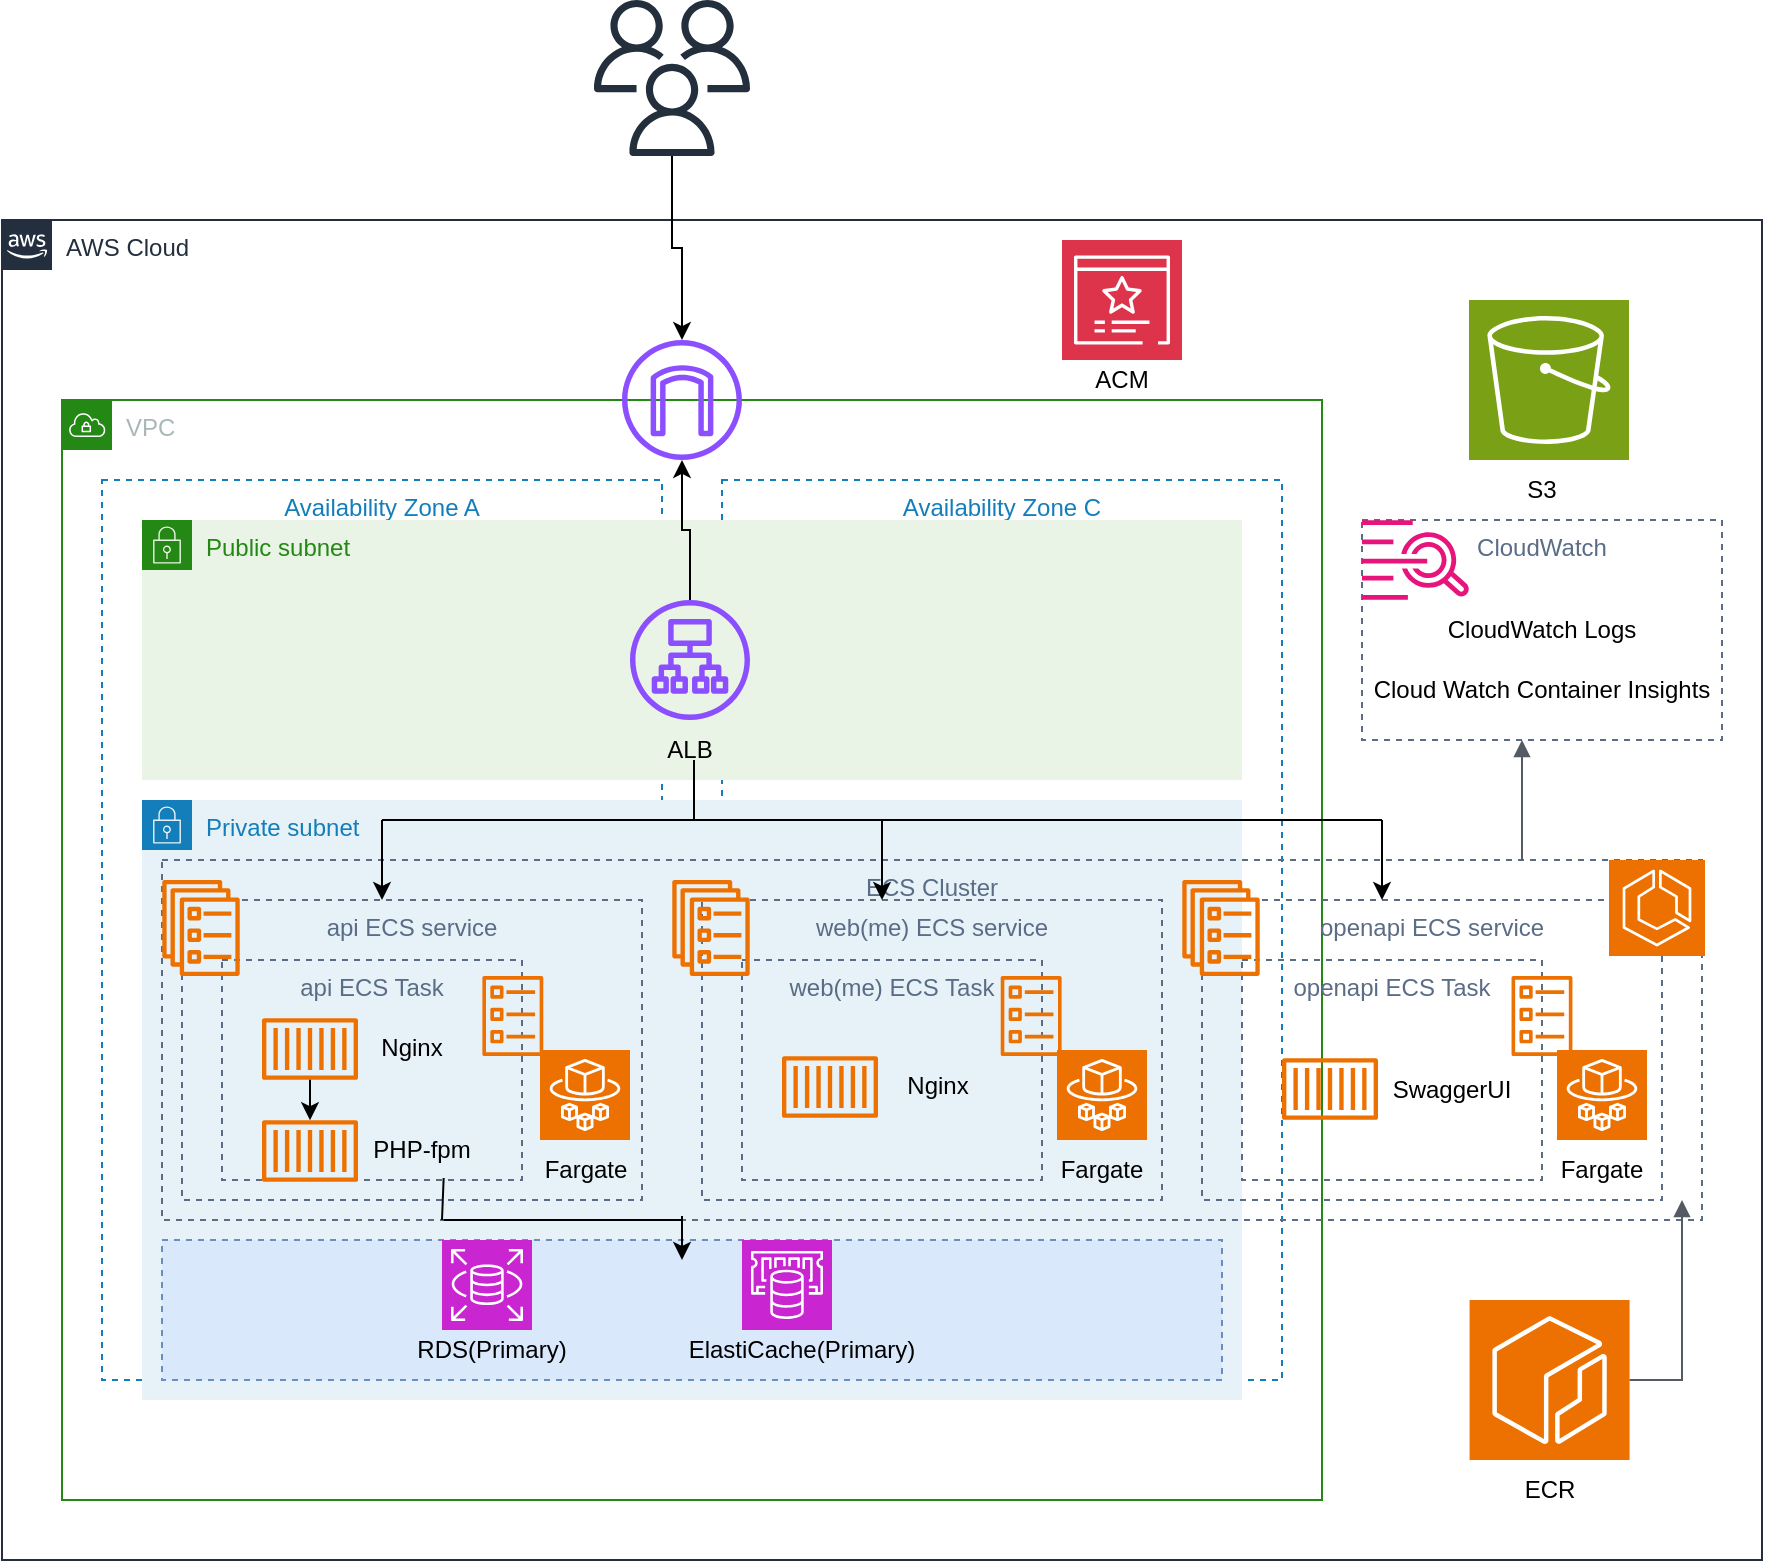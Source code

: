 <mxfile version="22.0.8" type="github">
  <diagram name="ページ1" id="VxB_GVobbM8i8LAS6BF4">
    <mxGraphModel dx="1364" dy="803" grid="1" gridSize="10" guides="1" tooltips="1" connect="1" arrows="1" fold="1" page="1" pageScale="1" pageWidth="827" pageHeight="1169" math="0" shadow="0">
      <root>
        <mxCell id="0" />
        <mxCell id="1" style="locked=1;" parent="0" />
        <object label="aws" id="681i_KaweEwo4j3Ua619-28">
          <mxCell style="locked=1;" parent="0" />
        </object>
        <mxCell id="681i_KaweEwo4j3Ua619-29" value="AWS Cloud" style="points=[[0,0],[0.25,0],[0.5,0],[0.75,0],[1,0],[1,0.25],[1,0.5],[1,0.75],[1,1],[0.75,1],[0.5,1],[0.25,1],[0,1],[0,0.75],[0,0.5],[0,0.25]];outlineConnect=0;gradientColor=none;html=1;whiteSpace=wrap;fontSize=12;fontStyle=0;container=1;pointerEvents=0;collapsible=0;recursiveResize=0;shape=mxgraph.aws4.group;grIcon=mxgraph.aws4.group_aws_cloud_alt;strokeColor=#232F3E;fillColor=none;verticalAlign=top;align=left;spacingLeft=30;fontColor=#232F3E;dashed=0;" vertex="1" parent="681i_KaweEwo4j3Ua619-28">
          <mxGeometry x="40" y="170" width="880" height="670" as="geometry" />
        </mxCell>
        <mxCell id="681i_KaweEwo4j3Ua619-30" value="vpc" style="locked=1;" parent="0" />
        <mxCell id="681i_KaweEwo4j3Ua619-31" value="VPC" style="points=[[0,0],[0.25,0],[0.5,0],[0.75,0],[1,0],[1,0.25],[1,0.5],[1,0.75],[1,1],[0.75,1],[0.5,1],[0.25,1],[0,1],[0,0.75],[0,0.5],[0,0.25]];outlineConnect=0;gradientColor=none;html=1;whiteSpace=wrap;fontSize=12;fontStyle=0;container=1;pointerEvents=0;collapsible=0;recursiveResize=0;shape=mxgraph.aws4.group;grIcon=mxgraph.aws4.group_vpc;strokeColor=#248814;fillColor=none;verticalAlign=top;align=left;spacingLeft=30;fontColor=#AAB7B8;dashed=0;" vertex="1" parent="681i_KaweEwo4j3Ua619-30">
          <mxGeometry x="70" y="260" width="630" height="550" as="geometry" />
        </mxCell>
        <mxCell id="681i_KaweEwo4j3Ua619-34" value="Availability Zone C" style="fillColor=none;strokeColor=#147EBA;dashed=1;verticalAlign=top;fontStyle=0;fontColor=#147EBA;whiteSpace=wrap;html=1;" vertex="1" parent="681i_KaweEwo4j3Ua619-31">
          <mxGeometry x="330" y="40" width="280" height="450" as="geometry" />
        </mxCell>
        <mxCell id="681i_KaweEwo4j3Ua619-33" value="Availability Zone A" style="fillColor=none;strokeColor=#147EBA;dashed=1;verticalAlign=top;fontStyle=0;fontColor=#147EBA;whiteSpace=wrap;html=1;" vertex="1" parent="681i_KaweEwo4j3Ua619-31">
          <mxGeometry x="20" y="40" width="280" height="450" as="geometry" />
        </mxCell>
        <mxCell id="681i_KaweEwo4j3Ua619-32" value="az" style="locked=1;" parent="0" />
        <mxCell id="681i_KaweEwo4j3Ua619-35" value="subnet" style="locked=1;" parent="0" />
        <mxCell id="681i_KaweEwo4j3Ua619-36" value="Private subnet" style="points=[[0,0],[0.25,0],[0.5,0],[0.75,0],[1,0],[1,0.25],[1,0.5],[1,0.75],[1,1],[0.75,1],[0.5,1],[0.25,1],[0,1],[0,0.75],[0,0.5],[0,0.25]];outlineConnect=0;gradientColor=none;html=1;whiteSpace=wrap;fontSize=12;fontStyle=0;container=1;pointerEvents=0;collapsible=0;recursiveResize=0;shape=mxgraph.aws4.group;grIcon=mxgraph.aws4.group_security_group;grStroke=0;strokeColor=#147EBA;fillColor=#E6F2F8;verticalAlign=top;align=left;spacingLeft=30;fontColor=#147EBA;dashed=0;" vertex="1" parent="681i_KaweEwo4j3Ua619-35">
          <mxGeometry x="110" y="460" width="550" height="300" as="geometry" />
        </mxCell>
        <mxCell id="681i_KaweEwo4j3Ua619-37" value="Public subnet" style="points=[[0,0],[0.25,0],[0.5,0],[0.75,0],[1,0],[1,0.25],[1,0.5],[1,0.75],[1,1],[0.75,1],[0.5,1],[0.25,1],[0,1],[0,0.75],[0,0.5],[0,0.25]];outlineConnect=0;gradientColor=none;html=1;whiteSpace=wrap;fontSize=12;fontStyle=0;container=1;pointerEvents=0;collapsible=0;recursiveResize=0;shape=mxgraph.aws4.group;grIcon=mxgraph.aws4.group_security_group;grStroke=0;strokeColor=#248814;fillColor=#E9F3E6;verticalAlign=top;align=left;spacingLeft=30;fontColor=#248814;dashed=0;" vertex="1" parent="681i_KaweEwo4j3Ua619-35">
          <mxGeometry x="110" y="320" width="550" height="130" as="geometry" />
        </mxCell>
        <mxCell id="681i_KaweEwo4j3Ua619-60" value="ecs-cluster" style="locked=1;" parent="0" />
        <mxCell id="681i_KaweEwo4j3Ua619-61" value="ECS Cluster" style="fillColor=none;strokeColor=#5A6C86;dashed=1;verticalAlign=top;fontStyle=0;fontColor=#5A6C86;whiteSpace=wrap;html=1;" vertex="1" parent="681i_KaweEwo4j3Ua619-60">
          <mxGeometry x="120" y="490" width="770" height="180" as="geometry" />
        </mxCell>
        <mxCell id="681i_KaweEwo4j3Ua619-79" value="ecs-service" style="locked=1;" parent="0" />
        <mxCell id="681i_KaweEwo4j3Ua619-80" value="api ECS service" style="fillColor=none;strokeColor=#5A6C86;dashed=1;verticalAlign=top;fontStyle=0;fontColor=#5A6C86;whiteSpace=wrap;html=1;" vertex="1" parent="681i_KaweEwo4j3Ua619-79">
          <mxGeometry x="130" y="510" width="230" height="150" as="geometry" />
        </mxCell>
        <mxCell id="681i_KaweEwo4j3Ua619-81" value="openapi ECS service" style="fillColor=none;strokeColor=#5A6C86;dashed=1;verticalAlign=top;fontStyle=0;fontColor=#5A6C86;whiteSpace=wrap;html=1;" vertex="1" parent="681i_KaweEwo4j3Ua619-79">
          <mxGeometry x="640" y="510" width="230" height="150" as="geometry" />
        </mxCell>
        <mxCell id="681i_KaweEwo4j3Ua619-82" value="web(me) ECS service" style="fillColor=none;strokeColor=#5A6C86;dashed=1;verticalAlign=top;fontStyle=0;fontColor=#5A6C86;whiteSpace=wrap;html=1;" vertex="1" parent="681i_KaweEwo4j3Ua619-79">
          <mxGeometry x="390" y="510" width="230" height="150" as="geometry" />
        </mxCell>
        <mxCell id="681i_KaweEwo4j3Ua619-88" value="ecs-task" style="locked=1;" parent="0" />
        <mxCell id="681i_KaweEwo4j3Ua619-89" value="api ECS Task" style="fillColor=none;strokeColor=#5A6C86;dashed=1;verticalAlign=top;fontStyle=0;fontColor=#5A6C86;whiteSpace=wrap;html=1;" vertex="1" parent="681i_KaweEwo4j3Ua619-88">
          <mxGeometry x="150" y="540" width="150" height="110" as="geometry" />
        </mxCell>
        <mxCell id="681i_KaweEwo4j3Ua619-90" value="web(me) ECS Task" style="fillColor=none;strokeColor=#5A6C86;dashed=1;verticalAlign=top;fontStyle=0;fontColor=#5A6C86;whiteSpace=wrap;html=1;" vertex="1" parent="681i_KaweEwo4j3Ua619-88">
          <mxGeometry x="410" y="540" width="150" height="110" as="geometry" />
        </mxCell>
        <mxCell id="681i_KaweEwo4j3Ua619-91" value="openapi ECS Task" style="fillColor=none;strokeColor=#5A6C86;dashed=1;verticalAlign=top;fontStyle=0;fontColor=#5A6C86;whiteSpace=wrap;html=1;" vertex="1" parent="681i_KaweEwo4j3Ua619-88">
          <mxGeometry x="660" y="540" width="150" height="110" as="geometry" />
        </mxCell>
        <mxCell id="681i_KaweEwo4j3Ua619-46" value="object-group" style="locked=1;" parent="0" />
        <mxCell id="681i_KaweEwo4j3Ua619-47" value="" style="fillColor=#dae8fc;strokeColor=#6c8ebf;dashed=1;verticalAlign=top;fontStyle=0;whiteSpace=wrap;html=1;" vertex="1" parent="681i_KaweEwo4j3Ua619-46">
          <mxGeometry x="120" y="680" width="530" height="70" as="geometry" />
        </mxCell>
        <mxCell id="681i_KaweEwo4j3Ua619-54" value="CloudWatch" style="fillColor=none;strokeColor=#5A6C86;dashed=1;verticalAlign=top;fontStyle=0;fontColor=#5A6C86;whiteSpace=wrap;html=1;" vertex="1" parent="681i_KaweEwo4j3Ua619-46">
          <mxGeometry x="720" y="320" width="180" height="110" as="geometry" />
        </mxCell>
        <object label="object" id="681i_KaweEwo4j3Ua619-38">
          <mxCell style="" parent="0" />
        </object>
        <mxCell id="681i_KaweEwo4j3Ua619-39" value="" style="sketch=0;points=[[0,0,0],[0.25,0,0],[0.5,0,0],[0.75,0,0],[1,0,0],[0,1,0],[0.25,1,0],[0.5,1,0],[0.75,1,0],[1,1,0],[0,0.25,0],[0,0.5,0],[0,0.75,0],[1,0.25,0],[1,0.5,0],[1,0.75,0]];outlineConnect=0;fontColor=#232F3E;fillColor=#7AA116;strokeColor=#ffffff;dashed=0;verticalLabelPosition=bottom;verticalAlign=top;align=center;html=1;fontSize=12;fontStyle=0;aspect=fixed;shape=mxgraph.aws4.resourceIcon;resIcon=mxgraph.aws4.s3;" vertex="1" parent="681i_KaweEwo4j3Ua619-38">
          <mxGeometry x="773.5" y="210" width="80" height="80" as="geometry" />
        </mxCell>
        <mxCell id="681i_KaweEwo4j3Ua619-40" value="S3" style="text;html=1;strokeColor=none;fillColor=none;align=center;verticalAlign=middle;whiteSpace=wrap;rounded=0;" vertex="1" parent="681i_KaweEwo4j3Ua619-38">
          <mxGeometry x="780" y="290" width="60" height="30" as="geometry" />
        </mxCell>
        <mxCell id="681i_KaweEwo4j3Ua619-49" value="" style="sketch=0;points=[[0,0,0],[0.25,0,0],[0.5,0,0],[0.75,0,0],[1,0,0],[0,1,0],[0.25,1,0],[0.5,1,0],[0.75,1,0],[1,1,0],[0,0.25,0],[0,0.5,0],[0,0.75,0],[1,0.25,0],[1,0.5,0],[1,0.75,0]];outlineConnect=0;fontColor=#232F3E;fillColor=#C925D1;strokeColor=#ffffff;dashed=0;verticalLabelPosition=bottom;verticalAlign=top;align=center;html=1;fontSize=12;fontStyle=0;aspect=fixed;shape=mxgraph.aws4.resourceIcon;resIcon=mxgraph.aws4.rds;" vertex="1" parent="681i_KaweEwo4j3Ua619-38">
          <mxGeometry x="260" y="680" width="45" height="45" as="geometry" />
        </mxCell>
        <mxCell id="681i_KaweEwo4j3Ua619-51" value="" style="sketch=0;points=[[0,0,0],[0.25,0,0],[0.5,0,0],[0.75,0,0],[1,0,0],[0,1,0],[0.25,1,0],[0.5,1,0],[0.75,1,0],[1,1,0],[0,0.25,0],[0,0.5,0],[0,0.75,0],[1,0.25,0],[1,0.5,0],[1,0.75,0]];outlineConnect=0;fontColor=#232F3E;fillColor=#C925D1;strokeColor=#ffffff;dashed=0;verticalLabelPosition=bottom;verticalAlign=top;align=center;html=1;fontSize=12;fontStyle=0;aspect=fixed;shape=mxgraph.aws4.resourceIcon;resIcon=mxgraph.aws4.elasticache;" vertex="1" parent="681i_KaweEwo4j3Ua619-38">
          <mxGeometry x="410" y="680" width="45" height="45" as="geometry" />
        </mxCell>
        <mxCell id="681i_KaweEwo4j3Ua619-52" value="RDS(Primary)" style="text;html=1;strokeColor=none;fillColor=none;align=center;verticalAlign=middle;whiteSpace=wrap;rounded=0;" vertex="1" parent="681i_KaweEwo4j3Ua619-38">
          <mxGeometry x="240" y="720" width="90" height="30" as="geometry" />
        </mxCell>
        <mxCell id="681i_KaweEwo4j3Ua619-53" value="ElastiCache(Primary)" style="text;html=1;strokeColor=none;fillColor=none;align=center;verticalAlign=middle;whiteSpace=wrap;rounded=0;" vertex="1" parent="681i_KaweEwo4j3Ua619-38">
          <mxGeometry x="380" y="720" width="120" height="30" as="geometry" />
        </mxCell>
        <mxCell id="681i_KaweEwo4j3Ua619-69" value="" style="edgeStyle=orthogonalEdgeStyle;rounded=0;orthogonalLoop=1;jettySize=auto;html=1;" edge="1" parent="681i_KaweEwo4j3Ua619-38" source="681i_KaweEwo4j3Ua619-57" target="681i_KaweEwo4j3Ua619-64">
          <mxGeometry relative="1" as="geometry" />
        </mxCell>
        <mxCell id="681i_KaweEwo4j3Ua619-57" value="" style="sketch=0;outlineConnect=0;fontColor=#232F3E;gradientColor=none;fillColor=#232F3D;strokeColor=none;dashed=0;verticalLabelPosition=bottom;verticalAlign=top;align=center;html=1;fontSize=12;fontStyle=0;aspect=fixed;pointerEvents=1;shape=mxgraph.aws4.users;" vertex="1" parent="681i_KaweEwo4j3Ua619-38">
          <mxGeometry x="336" y="60" width="78" height="78" as="geometry" />
        </mxCell>
        <mxCell id="681i_KaweEwo4j3Ua619-64" value="" style="sketch=0;outlineConnect=0;fontColor=#232F3E;gradientColor=none;fillColor=#8C4FFF;strokeColor=none;dashed=0;verticalLabelPosition=bottom;verticalAlign=top;align=center;html=1;fontSize=12;fontStyle=0;aspect=fixed;pointerEvents=1;shape=mxgraph.aws4.internet_gateway;" vertex="1" parent="681i_KaweEwo4j3Ua619-38">
          <mxGeometry x="350" y="230" width="60" height="60" as="geometry" />
        </mxCell>
        <mxCell id="681i_KaweEwo4j3Ua619-68" value="" style="edgeStyle=orthogonalEdgeStyle;rounded=0;orthogonalLoop=1;jettySize=auto;html=1;" edge="1" parent="681i_KaweEwo4j3Ua619-38" source="681i_KaweEwo4j3Ua619-66" target="681i_KaweEwo4j3Ua619-64">
          <mxGeometry relative="1" as="geometry" />
        </mxCell>
        <mxCell id="681i_KaweEwo4j3Ua619-66" value="" style="sketch=0;outlineConnect=0;fontColor=#232F3E;gradientColor=none;fillColor=#8C4FFF;strokeColor=none;dashed=0;verticalLabelPosition=bottom;verticalAlign=top;align=center;html=1;fontSize=12;fontStyle=0;aspect=fixed;pointerEvents=1;shape=mxgraph.aws4.application_load_balancer;" vertex="1" parent="681i_KaweEwo4j3Ua619-38">
          <mxGeometry x="354" y="360" width="60" height="60" as="geometry" />
        </mxCell>
        <mxCell id="681i_KaweEwo4j3Ua619-67" value="ALB" style="text;html=1;strokeColor=none;fillColor=none;align=center;verticalAlign=middle;whiteSpace=wrap;rounded=0;" vertex="1" parent="681i_KaweEwo4j3Ua619-38">
          <mxGeometry x="354" y="420" width="60" height="30" as="geometry" />
        </mxCell>
        <mxCell id="681i_KaweEwo4j3Ua619-70" value="" style="sketch=0;points=[[0,0,0],[0.25,0,0],[0.5,0,0],[0.75,0,0],[1,0,0],[0,1,0],[0.25,1,0],[0.5,1,0],[0.75,1,0],[1,1,0],[0,0.25,0],[0,0.5,0],[0,0.75,0],[1,0.25,0],[1,0.5,0],[1,0.75,0]];outlineConnect=0;fontColor=#232F3E;fillColor=#ED7100;strokeColor=#ffffff;dashed=0;verticalLabelPosition=bottom;verticalAlign=top;align=center;html=1;fontSize=12;fontStyle=0;aspect=fixed;shape=mxgraph.aws4.resourceIcon;resIcon=mxgraph.aws4.ecr;" vertex="1" parent="681i_KaweEwo4j3Ua619-38">
          <mxGeometry x="773.79" y="710" width="80" height="80" as="geometry" />
        </mxCell>
        <mxCell id="681i_KaweEwo4j3Ua619-71" value="ECR" style="text;html=1;strokeColor=none;fillColor=none;align=center;verticalAlign=middle;whiteSpace=wrap;rounded=0;" vertex="1" parent="681i_KaweEwo4j3Ua619-38">
          <mxGeometry x="783.5" y="790" width="60" height="30" as="geometry" />
        </mxCell>
        <mxCell id="681i_KaweEwo4j3Ua619-72" value="" style="sketch=0;outlineConnect=0;fontColor=#232F3E;gradientColor=none;fillColor=#E7157B;strokeColor=none;dashed=0;verticalLabelPosition=bottom;verticalAlign=top;align=center;html=1;fontSize=12;fontStyle=0;aspect=fixed;pointerEvents=1;shape=mxgraph.aws4.cloudwatch_logs;" vertex="1" parent="681i_KaweEwo4j3Ua619-38">
          <mxGeometry x="720" y="320" width="53.79" height="40" as="geometry" />
        </mxCell>
        <mxCell id="681i_KaweEwo4j3Ua619-73" value="" style="sketch=0;points=[[0,0,0],[0.25,0,0],[0.5,0,0],[0.75,0,0],[1,0,0],[0,1,0],[0.25,1,0],[0.5,1,0],[0.75,1,0],[1,1,0],[0,0.25,0],[0,0.5,0],[0,0.75,0],[1,0.25,0],[1,0.5,0],[1,0.75,0]];outlineConnect=0;fontColor=#232F3E;fillColor=#ED7100;strokeColor=#ffffff;dashed=0;verticalLabelPosition=bottom;verticalAlign=top;align=center;html=1;fontSize=12;fontStyle=0;aspect=fixed;shape=mxgraph.aws4.resourceIcon;resIcon=mxgraph.aws4.ecs;" vertex="1" parent="681i_KaweEwo4j3Ua619-38">
          <mxGeometry x="843.5" y="490" width="48" height="48" as="geometry" />
        </mxCell>
        <mxCell id="681i_KaweEwo4j3Ua619-74" value="CloudWatch Logs" style="text;html=1;strokeColor=none;fillColor=none;align=center;verticalAlign=middle;whiteSpace=wrap;rounded=0;" vertex="1" parent="681i_KaweEwo4j3Ua619-38">
          <mxGeometry x="755" y="360" width="110" height="30" as="geometry" />
        </mxCell>
        <mxCell id="681i_KaweEwo4j3Ua619-75" value="Cloud Watch Container Insights" style="text;html=1;strokeColor=none;fillColor=none;align=center;verticalAlign=middle;whiteSpace=wrap;rounded=0;" vertex="1" parent="681i_KaweEwo4j3Ua619-38">
          <mxGeometry x="715" y="390" width="190" height="30" as="geometry" />
        </mxCell>
        <mxCell id="681i_KaweEwo4j3Ua619-77" value="" style="edgeStyle=orthogonalEdgeStyle;html=1;endArrow=block;elbow=vertical;startArrow=none;endFill=1;strokeColor=#545B64;rounded=0;" edge="1" parent="681i_KaweEwo4j3Ua619-38">
          <mxGeometry width="100" relative="1" as="geometry">
            <mxPoint x="853.79" y="750" as="sourcePoint" />
            <mxPoint x="880" y="660" as="targetPoint" />
            <Array as="points">
              <mxPoint x="880" y="750" />
            </Array>
          </mxGeometry>
        </mxCell>
        <mxCell id="681i_KaweEwo4j3Ua619-78" value="" style="edgeStyle=orthogonalEdgeStyle;html=1;endArrow=block;elbow=vertical;startArrow=none;endFill=1;strokeColor=#545B64;rounded=0;" edge="1" parent="681i_KaweEwo4j3Ua619-38">
          <mxGeometry width="100" relative="1" as="geometry">
            <mxPoint x="800" y="490" as="sourcePoint" />
            <mxPoint x="800" y="430" as="targetPoint" />
          </mxGeometry>
        </mxCell>
        <mxCell id="681i_KaweEwo4j3Ua619-83" value="" style="sketch=0;points=[[0,0,0],[0.25,0,0],[0.5,0,0],[0.75,0,0],[1,0,0],[0,1,0],[0.25,1,0],[0.5,1,0],[0.75,1,0],[1,1,0],[0,0.25,0],[0,0.5,0],[0,0.75,0],[1,0.25,0],[1,0.5,0],[1,0.75,0]];outlineConnect=0;fontColor=#232F3E;fillColor=#DD344C;strokeColor=#ffffff;dashed=0;verticalLabelPosition=bottom;verticalAlign=top;align=center;html=1;fontSize=12;fontStyle=0;aspect=fixed;shape=mxgraph.aws4.resourceIcon;resIcon=mxgraph.aws4.certificate_manager_3;" vertex="1" parent="681i_KaweEwo4j3Ua619-38">
          <mxGeometry x="570" y="180" width="60" height="60" as="geometry" />
        </mxCell>
        <mxCell id="681i_KaweEwo4j3Ua619-84" value="ACM" style="text;html=1;strokeColor=none;fillColor=none;align=center;verticalAlign=middle;whiteSpace=wrap;rounded=0;" vertex="1" parent="681i_KaweEwo4j3Ua619-38">
          <mxGeometry x="570" y="235" width="60" height="30" as="geometry" />
        </mxCell>
        <mxCell id="681i_KaweEwo4j3Ua619-85" value="" style="sketch=0;outlineConnect=0;fontColor=#232F3E;gradientColor=none;fillColor=#ED7100;strokeColor=none;dashed=0;verticalLabelPosition=bottom;verticalAlign=top;align=center;html=1;fontSize=12;fontStyle=0;aspect=fixed;pointerEvents=1;shape=mxgraph.aws4.ecs_service;" vertex="1" parent="681i_KaweEwo4j3Ua619-38">
          <mxGeometry x="120" y="500" width="39" height="48" as="geometry" />
        </mxCell>
        <mxCell id="681i_KaweEwo4j3Ua619-86" value="" style="sketch=0;outlineConnect=0;fontColor=#232F3E;gradientColor=none;fillColor=#ED7100;strokeColor=none;dashed=0;verticalLabelPosition=bottom;verticalAlign=top;align=center;html=1;fontSize=12;fontStyle=0;aspect=fixed;pointerEvents=1;shape=mxgraph.aws4.ecs_service;" vertex="1" parent="681i_KaweEwo4j3Ua619-38">
          <mxGeometry x="375" y="500" width="39" height="48" as="geometry" />
        </mxCell>
        <mxCell id="681i_KaweEwo4j3Ua619-87" value="" style="sketch=0;outlineConnect=0;fontColor=#232F3E;gradientColor=none;fillColor=#ED7100;strokeColor=none;dashed=0;verticalLabelPosition=bottom;verticalAlign=top;align=center;html=1;fontSize=12;fontStyle=0;aspect=fixed;pointerEvents=1;shape=mxgraph.aws4.ecs_service;" vertex="1" parent="681i_KaweEwo4j3Ua619-38">
          <mxGeometry x="630" y="500" width="39" height="48" as="geometry" />
        </mxCell>
        <mxCell id="681i_KaweEwo4j3Ua619-92" value="" style="sketch=0;outlineConnect=0;fontColor=#232F3E;gradientColor=none;fillColor=#ED7100;strokeColor=none;dashed=0;verticalLabelPosition=bottom;verticalAlign=top;align=center;html=1;fontSize=12;fontStyle=0;aspect=fixed;pointerEvents=1;shape=mxgraph.aws4.ecs_task;" vertex="1" parent="681i_KaweEwo4j3Ua619-38">
          <mxGeometry x="280" y="548" width="30.83" height="40" as="geometry" />
        </mxCell>
        <mxCell id="681i_KaweEwo4j3Ua619-93" value="" style="sketch=0;outlineConnect=0;fontColor=#232F3E;gradientColor=none;fillColor=#ED7100;strokeColor=none;dashed=0;verticalLabelPosition=bottom;verticalAlign=top;align=center;html=1;fontSize=12;fontStyle=0;aspect=fixed;pointerEvents=1;shape=mxgraph.aws4.ecs_task;" vertex="1" parent="681i_KaweEwo4j3Ua619-38">
          <mxGeometry x="539.17" y="548" width="30.83" height="40" as="geometry" />
        </mxCell>
        <mxCell id="681i_KaweEwo4j3Ua619-94" value="" style="sketch=0;outlineConnect=0;fontColor=#232F3E;gradientColor=none;fillColor=#ED7100;strokeColor=none;dashed=0;verticalLabelPosition=bottom;verticalAlign=top;align=center;html=1;fontSize=12;fontStyle=0;aspect=fixed;pointerEvents=1;shape=mxgraph.aws4.ecs_task;" vertex="1" parent="681i_KaweEwo4j3Ua619-38">
          <mxGeometry x="794.58" y="548" width="30.83" height="40" as="geometry" />
        </mxCell>
        <mxCell id="681i_KaweEwo4j3Ua619-96" value="" style="endArrow=none;html=1;rounded=0;" edge="1" parent="681i_KaweEwo4j3Ua619-38">
          <mxGeometry width="50" height="50" relative="1" as="geometry">
            <mxPoint x="386" y="470" as="sourcePoint" />
            <mxPoint x="386" y="440" as="targetPoint" />
          </mxGeometry>
        </mxCell>
        <mxCell id="681i_KaweEwo4j3Ua619-97" value="" style="endArrow=none;html=1;rounded=0;" edge="1" parent="681i_KaweEwo4j3Ua619-38">
          <mxGeometry width="50" height="50" relative="1" as="geometry">
            <mxPoint x="230" y="470" as="sourcePoint" />
            <mxPoint x="386" y="470" as="targetPoint" />
          </mxGeometry>
        </mxCell>
        <mxCell id="681i_KaweEwo4j3Ua619-98" value="" style="endArrow=none;html=1;rounded=0;" edge="1" parent="681i_KaweEwo4j3Ua619-38">
          <mxGeometry width="50" height="50" relative="1" as="geometry">
            <mxPoint x="380" y="470" as="sourcePoint" />
            <mxPoint x="730" y="470" as="targetPoint" />
          </mxGeometry>
        </mxCell>
        <mxCell id="681i_KaweEwo4j3Ua619-99" value="" style="endArrow=classic;html=1;rounded=0;" edge="1" parent="681i_KaweEwo4j3Ua619-38">
          <mxGeometry width="50" height="50" relative="1" as="geometry">
            <mxPoint x="230" y="470" as="sourcePoint" />
            <mxPoint x="230" y="510" as="targetPoint" />
          </mxGeometry>
        </mxCell>
        <mxCell id="681i_KaweEwo4j3Ua619-100" value="" style="endArrow=classic;html=1;rounded=0;" edge="1" parent="681i_KaweEwo4j3Ua619-38">
          <mxGeometry width="50" height="50" relative="1" as="geometry">
            <mxPoint x="480" y="470" as="sourcePoint" />
            <mxPoint x="480" y="510" as="targetPoint" />
          </mxGeometry>
        </mxCell>
        <mxCell id="681i_KaweEwo4j3Ua619-101" value="" style="endArrow=classic;html=1;rounded=0;" edge="1" parent="681i_KaweEwo4j3Ua619-38">
          <mxGeometry width="50" height="50" relative="1" as="geometry">
            <mxPoint x="730" y="470" as="sourcePoint" />
            <mxPoint x="730" y="510" as="targetPoint" />
          </mxGeometry>
        </mxCell>
        <mxCell id="681i_KaweEwo4j3Ua619-102" value="" style="sketch=0;outlineConnect=0;fontColor=#232F3E;gradientColor=none;fillColor=#ED7100;strokeColor=none;dashed=0;verticalLabelPosition=bottom;verticalAlign=top;align=center;html=1;fontSize=12;fontStyle=0;aspect=fixed;pointerEvents=1;shape=mxgraph.aws4.container_1;" vertex="1" parent="681i_KaweEwo4j3Ua619-38">
          <mxGeometry x="170" y="569" width="48" height="31" as="geometry" />
        </mxCell>
        <mxCell id="681i_KaweEwo4j3Ua619-103" value="" style="sketch=0;outlineConnect=0;fontColor=#232F3E;gradientColor=none;fillColor=#ED7100;strokeColor=none;dashed=0;verticalLabelPosition=bottom;verticalAlign=top;align=center;html=1;fontSize=12;fontStyle=0;aspect=fixed;pointerEvents=1;shape=mxgraph.aws4.container_1;" vertex="1" parent="681i_KaweEwo4j3Ua619-38">
          <mxGeometry x="170" y="620" width="48" height="31" as="geometry" />
        </mxCell>
        <mxCell id="681i_KaweEwo4j3Ua619-105" value="" style="endArrow=classic;html=1;rounded=0;" edge="1" parent="681i_KaweEwo4j3Ua619-38" source="681i_KaweEwo4j3Ua619-102" target="681i_KaweEwo4j3Ua619-103">
          <mxGeometry width="50" height="50" relative="1" as="geometry">
            <mxPoint x="190" y="598" as="sourcePoint" />
            <mxPoint x="190" y="610" as="targetPoint" />
          </mxGeometry>
        </mxCell>
        <mxCell id="681i_KaweEwo4j3Ua619-107" value="Nginx" style="text;html=1;strokeColor=none;fillColor=none;align=center;verticalAlign=middle;whiteSpace=wrap;rounded=0;" vertex="1" parent="681i_KaweEwo4j3Ua619-38">
          <mxGeometry x="200" y="569" width="90" height="30" as="geometry" />
        </mxCell>
        <mxCell id="681i_KaweEwo4j3Ua619-108" value="PHP-fpm" style="text;html=1;strokeColor=none;fillColor=none;align=center;verticalAlign=middle;whiteSpace=wrap;rounded=0;" vertex="1" parent="681i_KaweEwo4j3Ua619-38">
          <mxGeometry x="220" y="620" width="60" height="30" as="geometry" />
        </mxCell>
        <mxCell id="681i_KaweEwo4j3Ua619-109" value="" style="sketch=0;outlineConnect=0;fontColor=#232F3E;gradientColor=none;fillColor=#ED7100;strokeColor=none;dashed=0;verticalLabelPosition=bottom;verticalAlign=top;align=center;html=1;fontSize=12;fontStyle=0;aspect=fixed;pointerEvents=1;shape=mxgraph.aws4.container_1;" vertex="1" parent="681i_KaweEwo4j3Ua619-38">
          <mxGeometry x="430" y="588" width="48" height="31" as="geometry" />
        </mxCell>
        <mxCell id="681i_KaweEwo4j3Ua619-110" value="" style="sketch=0;outlineConnect=0;fontColor=#232F3E;gradientColor=none;fillColor=#ED7100;strokeColor=none;dashed=0;verticalLabelPosition=bottom;verticalAlign=top;align=center;html=1;fontSize=12;fontStyle=0;aspect=fixed;pointerEvents=1;shape=mxgraph.aws4.container_1;" vertex="1" parent="681i_KaweEwo4j3Ua619-38">
          <mxGeometry x="680" y="589" width="48" height="31" as="geometry" />
        </mxCell>
        <mxCell id="681i_KaweEwo4j3Ua619-111" value="SwaggerUI" style="text;html=1;strokeColor=none;fillColor=none;align=center;verticalAlign=middle;whiteSpace=wrap;rounded=0;" vertex="1" parent="681i_KaweEwo4j3Ua619-38">
          <mxGeometry x="734.58" y="590" width="60" height="30" as="geometry" />
        </mxCell>
        <mxCell id="681i_KaweEwo4j3Ua619-112" value="Nginx" style="text;html=1;strokeColor=none;fillColor=none;align=center;verticalAlign=middle;whiteSpace=wrap;rounded=0;" vertex="1" parent="681i_KaweEwo4j3Ua619-38">
          <mxGeometry x="478" y="588" width="60" height="30" as="geometry" />
        </mxCell>
        <mxCell id="681i_KaweEwo4j3Ua619-113" value="" style="sketch=0;points=[[0,0,0],[0.25,0,0],[0.5,0,0],[0.75,0,0],[1,0,0],[0,1,0],[0.25,1,0],[0.5,1,0],[0.75,1,0],[1,1,0],[0,0.25,0],[0,0.5,0],[0,0.75,0],[1,0.25,0],[1,0.5,0],[1,0.75,0]];outlineConnect=0;fontColor=#232F3E;fillColor=#ED7100;strokeColor=#ffffff;dashed=0;verticalLabelPosition=bottom;verticalAlign=top;align=center;html=1;fontSize=12;fontStyle=0;aspect=fixed;shape=mxgraph.aws4.resourceIcon;resIcon=mxgraph.aws4.fargate;" vertex="1" parent="681i_KaweEwo4j3Ua619-38">
          <mxGeometry x="309" y="585" width="45" height="45" as="geometry" />
        </mxCell>
        <mxCell id="681i_KaweEwo4j3Ua619-114" value="Fargate" style="text;html=1;strokeColor=none;fillColor=none;align=center;verticalAlign=middle;whiteSpace=wrap;rounded=0;" vertex="1" parent="681i_KaweEwo4j3Ua619-38">
          <mxGeometry x="301.5" y="630" width="60" height="30" as="geometry" />
        </mxCell>
        <mxCell id="681i_KaweEwo4j3Ua619-115" value="" style="sketch=0;points=[[0,0,0],[0.25,0,0],[0.5,0,0],[0.75,0,0],[1,0,0],[0,1,0],[0.25,1,0],[0.5,1,0],[0.75,1,0],[1,1,0],[0,0.25,0],[0,0.5,0],[0,0.75,0],[1,0.25,0],[1,0.5,0],[1,0.75,0]];outlineConnect=0;fontColor=#232F3E;fillColor=#ED7100;strokeColor=#ffffff;dashed=0;verticalLabelPosition=bottom;verticalAlign=top;align=center;html=1;fontSize=12;fontStyle=0;aspect=fixed;shape=mxgraph.aws4.resourceIcon;resIcon=mxgraph.aws4.fargate;" vertex="1" parent="681i_KaweEwo4j3Ua619-38">
          <mxGeometry x="567.5" y="585" width="45" height="45" as="geometry" />
        </mxCell>
        <mxCell id="681i_KaweEwo4j3Ua619-116" value="Fargate" style="text;html=1;strokeColor=none;fillColor=none;align=center;verticalAlign=middle;whiteSpace=wrap;rounded=0;" vertex="1" parent="681i_KaweEwo4j3Ua619-38">
          <mxGeometry x="560" y="630" width="60" height="30" as="geometry" />
        </mxCell>
        <mxCell id="681i_KaweEwo4j3Ua619-117" value="" style="sketch=0;points=[[0,0,0],[0.25,0,0],[0.5,0,0],[0.75,0,0],[1,0,0],[0,1,0],[0.25,1,0],[0.5,1,0],[0.75,1,0],[1,1,0],[0,0.25,0],[0,0.5,0],[0,0.75,0],[1,0.25,0],[1,0.5,0],[1,0.75,0]];outlineConnect=0;fontColor=#232F3E;fillColor=#ED7100;strokeColor=#ffffff;dashed=0;verticalLabelPosition=bottom;verticalAlign=top;align=center;html=1;fontSize=12;fontStyle=0;aspect=fixed;shape=mxgraph.aws4.resourceIcon;resIcon=mxgraph.aws4.fargate;" vertex="1" parent="681i_KaweEwo4j3Ua619-38">
          <mxGeometry x="817.5" y="585" width="45" height="45" as="geometry" />
        </mxCell>
        <mxCell id="681i_KaweEwo4j3Ua619-118" value="Fargate" style="text;html=1;strokeColor=none;fillColor=none;align=center;verticalAlign=middle;whiteSpace=wrap;rounded=0;" vertex="1" parent="681i_KaweEwo4j3Ua619-38">
          <mxGeometry x="810" y="630" width="60" height="30" as="geometry" />
        </mxCell>
        <mxCell id="681i_KaweEwo4j3Ua619-121" value="" style="endArrow=none;html=1;rounded=0;" edge="1" parent="681i_KaweEwo4j3Ua619-38">
          <mxGeometry width="50" height="50" relative="1" as="geometry">
            <mxPoint x="260.83" y="649" as="sourcePoint" />
            <mxPoint x="260" y="670" as="targetPoint" />
          </mxGeometry>
        </mxCell>
        <mxCell id="681i_KaweEwo4j3Ua619-122" value="" style="endArrow=none;html=1;rounded=0;" edge="1" parent="681i_KaweEwo4j3Ua619-38">
          <mxGeometry width="50" height="50" relative="1" as="geometry">
            <mxPoint x="260.83" y="670" as="sourcePoint" />
            <mxPoint x="380" y="670" as="targetPoint" />
          </mxGeometry>
        </mxCell>
        <mxCell id="681i_KaweEwo4j3Ua619-123" value="" style="endArrow=classic;html=1;rounded=0;" edge="1" parent="681i_KaweEwo4j3Ua619-38">
          <mxGeometry width="50" height="50" relative="1" as="geometry">
            <mxPoint x="380" y="668" as="sourcePoint" />
            <mxPoint x="380" y="690" as="targetPoint" />
          </mxGeometry>
        </mxCell>
      </root>
    </mxGraphModel>
  </diagram>
</mxfile>
